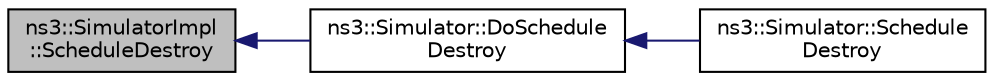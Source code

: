 digraph "ns3::SimulatorImpl::ScheduleDestroy"
{
  edge [fontname="Helvetica",fontsize="10",labelfontname="Helvetica",labelfontsize="10"];
  node [fontname="Helvetica",fontsize="10",shape=record];
  rankdir="LR";
  Node1 [label="ns3::SimulatorImpl\l::ScheduleDestroy",height=0.2,width=0.4,color="black", fillcolor="grey75", style="filled", fontcolor="black"];
  Node1 -> Node2 [dir="back",color="midnightblue",fontsize="10",style="solid"];
  Node2 [label="ns3::Simulator::DoSchedule\lDestroy",height=0.2,width=0.4,color="black", fillcolor="white", style="filled",URL="$d7/deb/classns3_1_1Simulator.html#a00139c9c4e854aca72063485518c0d52"];
  Node2 -> Node3 [dir="back",color="midnightblue",fontsize="10",style="solid"];
  Node3 [label="ns3::Simulator::Schedule\lDestroy",height=0.2,width=0.4,color="black", fillcolor="white", style="filled",URL="$d7/deb/classns3_1_1Simulator.html#ab91bf34bb607a2c3145fd0f0200f865c"];
}
